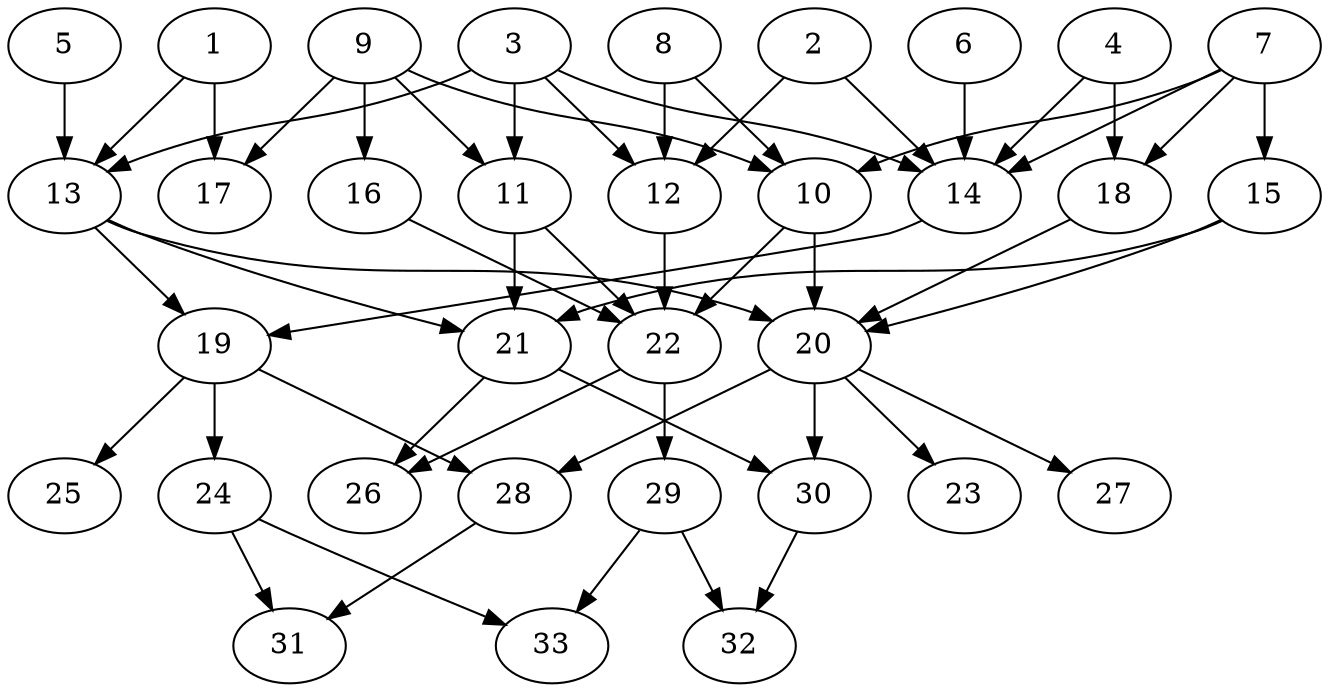 // DAG (tier=2-normal, mode=data, n=33, ccr=0.442, fat=0.576, density=0.489, regular=0.434, jump=0.155, mindata=2097152, maxdata=16777216)
// DAG automatically generated by daggen at Sun Aug 24 16:33:34 2025
// /home/ermia/Project/Environments/daggen/bin/daggen --dot --ccr 0.442 --fat 0.576 --regular 0.434 --density 0.489 --jump 0.155 --mindata 2097152 --maxdata 16777216 -n 33 
digraph G {
  1 [size="37972213524885280", alpha="0.04", expect_size="18986106762442640"]
  1 -> 13 [size ="1960610157821952"]
  1 -> 17 [size ="1960610157821952"]
  2 [size="2408136711225455616", alpha="0.09", expect_size="1204068355612727808"]
  2 -> 12 [size ="1464733131603968"]
  2 -> 14 [size ="1464733131603968"]
  3 [size="4369192272077484", alpha="0.19", expect_size="2184596136038742"]
  3 -> 11 [size ="178275536076800"]
  3 -> 12 [size ="178275536076800"]
  3 -> 13 [size ="178275536076800"]
  3 -> 14 [size ="178275536076800"]
  4 [size="527789929811318669312", alpha="0.04", expect_size="263894964905659334656"]
  4 -> 14 [size ="522473242099712"]
  4 -> 18 [size ="522473242099712"]
  5 [size="67642568140525408", alpha="0.02", expect_size="33821284070262704"]
  5 -> 13 [size ="1156969700261888"]
  6 [size="752708560060572928", alpha="0.03", expect_size="376354280030286464"]
  6 -> 14 [size ="262784965148672"]
  7 [size="1384793990049562624000", alpha="0.08", expect_size="692396995024781312000"]
  7 -> 10 [size ="993909329100800"]
  7 -> 14 [size ="993909329100800"]
  7 -> 15 [size ="993909329100800"]
  7 -> 18 [size ="993909329100800"]
  8 [size="57070424569772504", alpha="0.13", expect_size="28535212284886252"]
  8 -> 10 [size ="1359184687792128"]
  8 -> 12 [size ="1359184687792128"]
  9 [size="1093729833456235136", alpha="0.12", expect_size="546864916728117568"]
  9 -> 10 [size ="1565048174542848"]
  9 -> 11 [size ="1565048174542848"]
  9 -> 16 [size ="1565048174542848"]
  9 -> 17 [size ="1565048174542848"]
  10 [size="2578781020165111296", alpha="0.16", expect_size="1289390510082555648"]
  10 -> 20 [size ="943077585846272"]
  10 -> 22 [size ="943077585846272"]
  11 [size="123636984395595776000", alpha="0.12", expect_size="61818492197797888000"]
  11 -> 21 [size ="198543461580800"]
  11 -> 22 [size ="198543461580800"]
  12 [size="1427981381769994698752", alpha="0.06", expect_size="713990690884997349376"]
  12 -> 22 [size ="1014467995369472"]
  13 [size="199897882940145664000", alpha="0.10", expect_size="99948941470072832000"]
  13 -> 19 [size ="273503014092800"]
  13 -> 20 [size ="273503014092800"]
  13 -> 21 [size ="273503014092800"]
  14 [size="559808463665250", alpha="0.13", expect_size="279904231832625"]
  14 -> 19 [size ="46879702253568"]
  15 [size="1389378975171138813952", alpha="0.07", expect_size="694689487585569406976"]
  15 -> 20 [size ="996101977014272"]
  15 -> 21 [size ="996101977014272"]
  16 [size="568275640534532480", alpha="0.01", expect_size="284137820267266240"]
  16 -> 22 [size ="243525853642752"]
  17 [size="113469822340208224", alpha="0.10", expect_size="56734911170104112"]
  18 [size="72795581298647808", alpha="0.00", expect_size="36397790649323904"]
  18 -> 20 [size ="1612611112140800"]
  19 [size="98984580104777488", alpha="0.18", expect_size="49492290052388744"]
  19 -> 24 [size ="271685882216448"]
  19 -> 25 [size ="271685882216448"]
  19 -> 28 [size ="271685882216448"]
  20 [size="13276723783608514", alpha="0.12", expect_size="6638361891804257"]
  20 -> 23 [size ="429326575075328"]
  20 -> 27 [size ="429326575075328"]
  20 -> 28 [size ="429326575075328"]
  20 -> 30 [size ="429326575075328"]
  21 [size="23209675884464716", alpha="0.09", expect_size="11604837942232358"]
  21 -> 26 [size ="575804329164800"]
  21 -> 30 [size ="575804329164800"]
  22 [size="2586183969409333760", alpha="0.05", expect_size="1293091984704666880"]
  22 -> 26 [size ="1076266199416832"]
  22 -> 29 [size ="1076266199416832"]
  23 [size="7586621201839133", alpha="0.13", expect_size="3793310600919566"]
  24 [size="4124353119598874624", alpha="0.16", expect_size="2062176559799437312"]
  24 -> 31 [size ="1924865963589632"]
  24 -> 33 [size ="1924865963589632"]
  25 [size="1056773294066104832", alpha="0.08", expect_size="528386647033052416"]
  26 [size="89208379869298832", alpha="0.04", expect_size="44604189934649416"]
  27 [size="10521200303807848", alpha="0.19", expect_size="5260600151903924"]
  28 [size="14847578433811348", alpha="0.18", expect_size="7423789216905674"]
  28 -> 31 [size ="626931217203200"]
  29 [size="80366435425905920", alpha="0.10", expect_size="40183217712952960"]
  29 -> 32 [size ="1723312753344512"]
  29 -> 33 [size ="1723312753344512"]
  30 [size="697354400829538304000", alpha="0.17", expect_size="348677200414769152000"]
  30 -> 32 [size ="629108690124800"]
  31 [size="1248723613349171712", alpha="0.10", expect_size="624361806674585856"]
  32 [size="1141012844580375", alpha="0.13", expect_size="570506422290187"]
  33 [size="28004789231283628", alpha="0.09", expect_size="14002394615641814"]
}